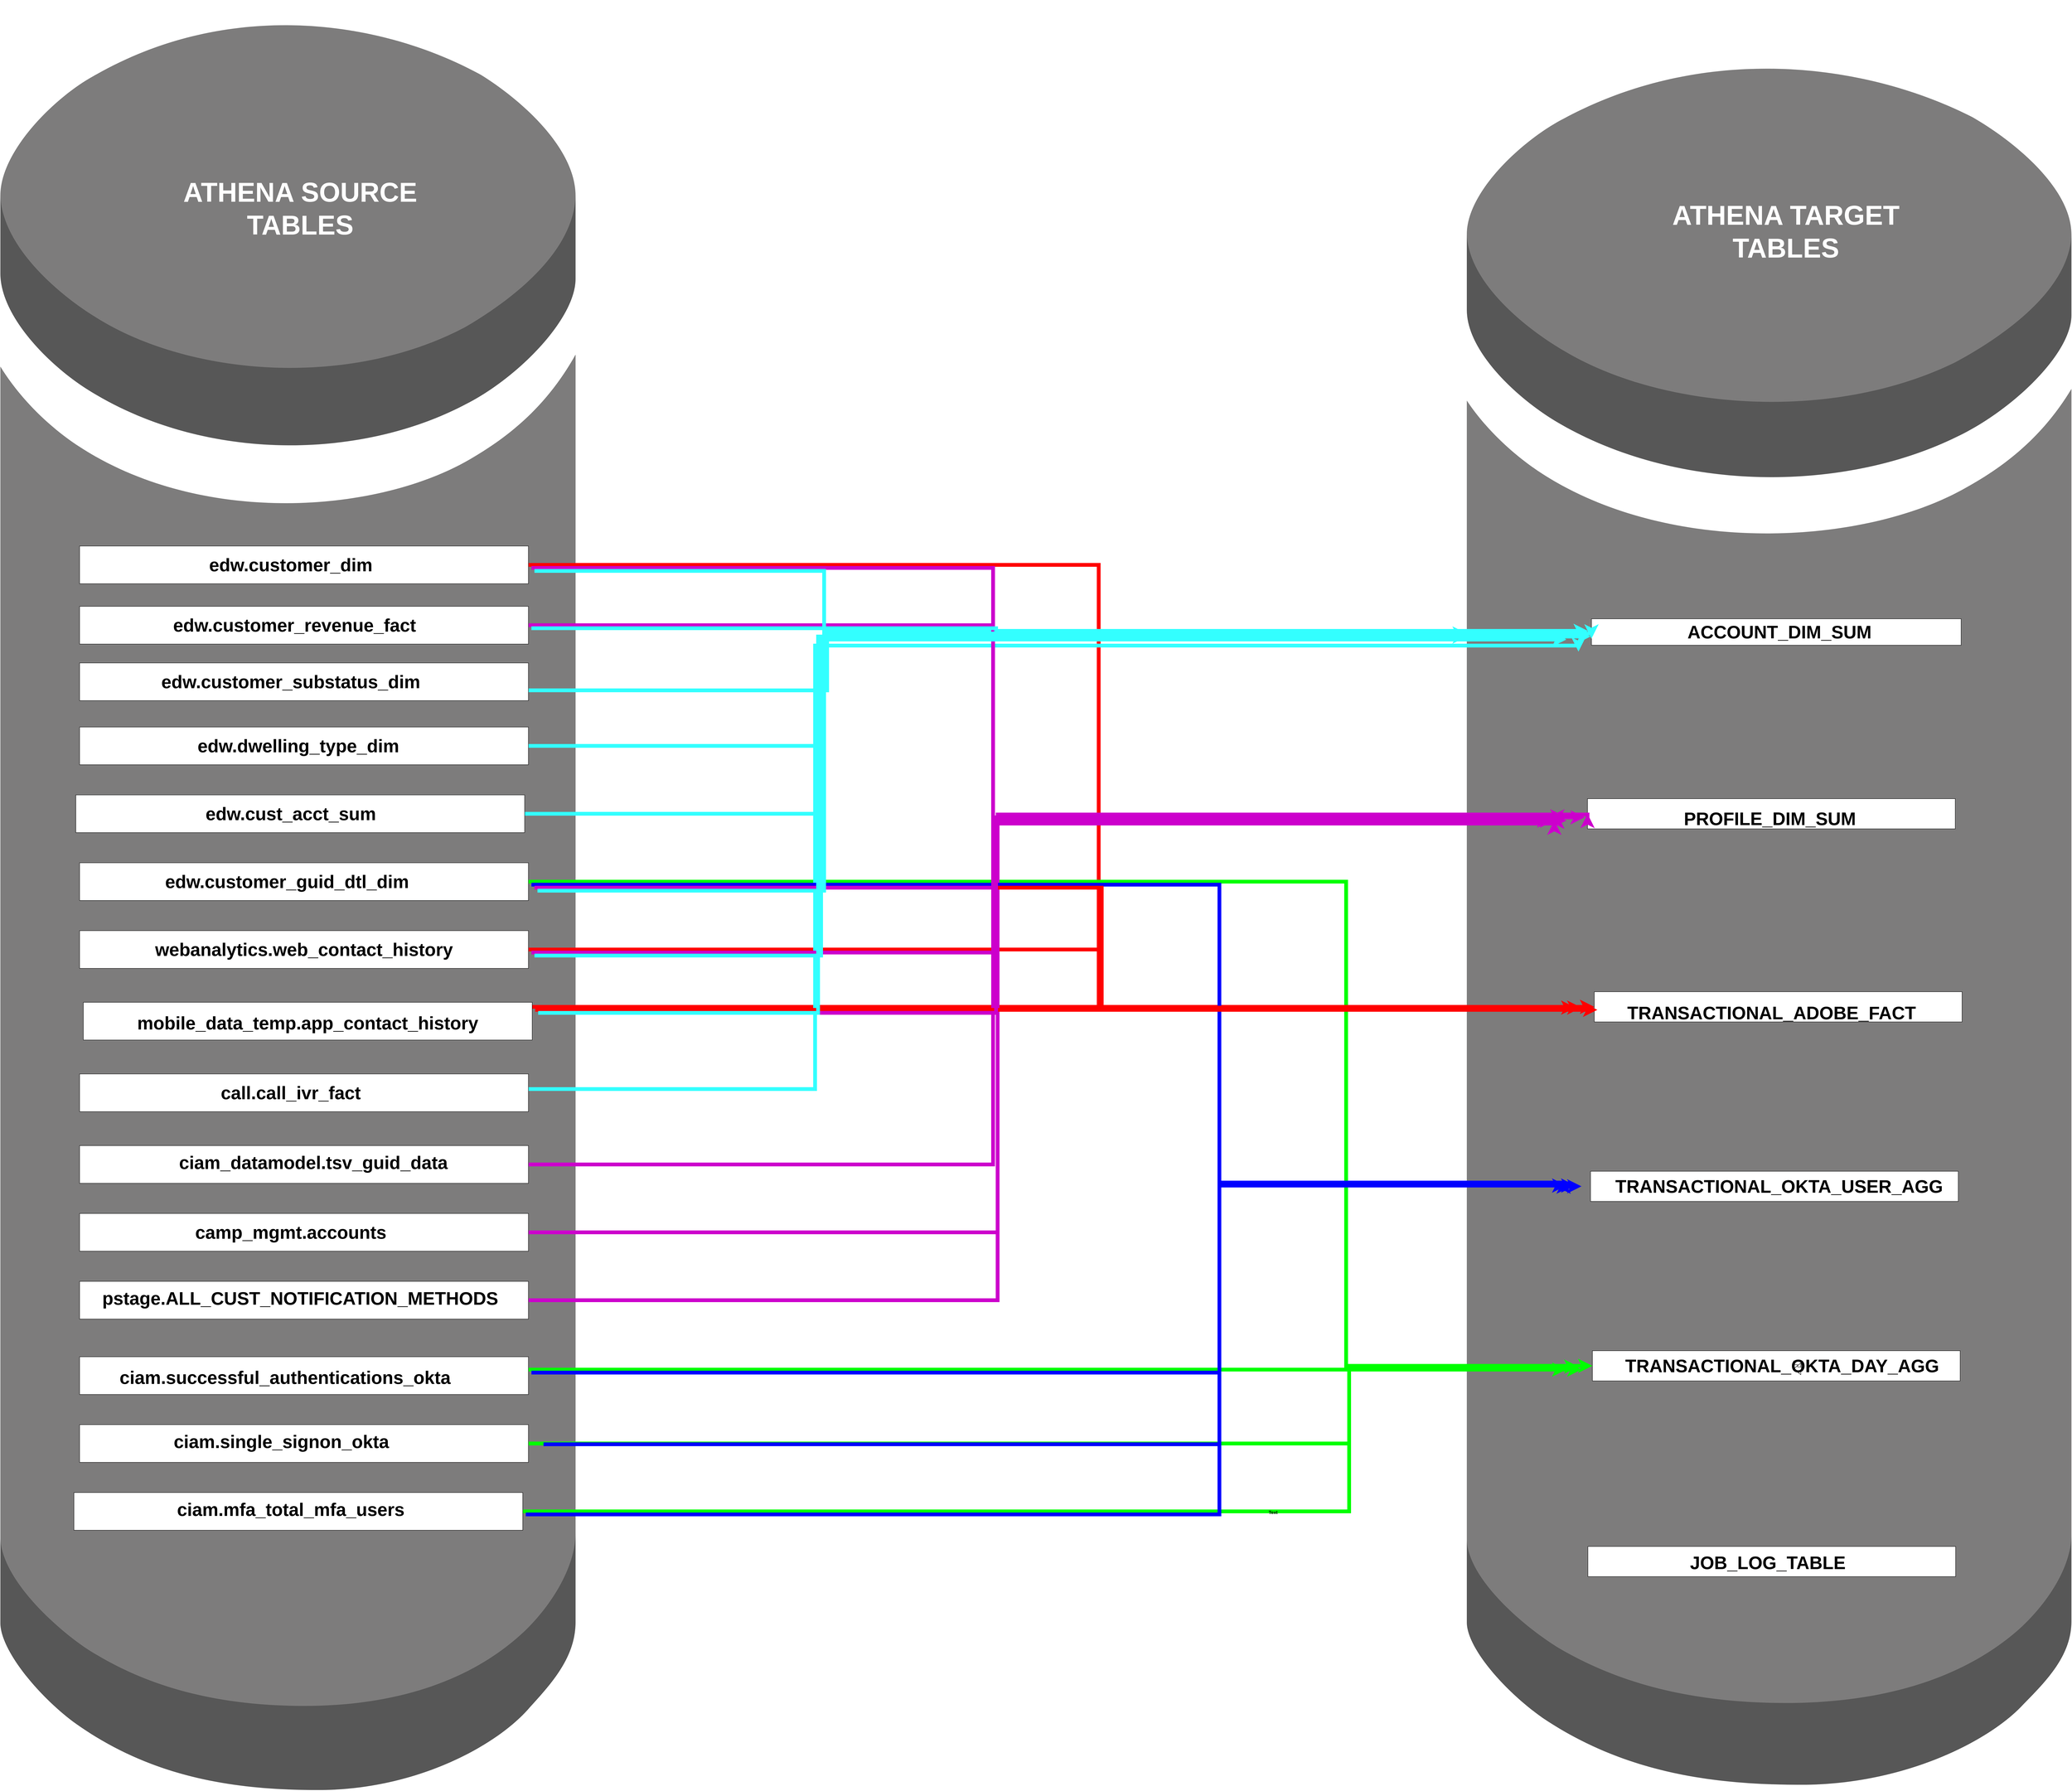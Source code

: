 <mxfile version="25.0.3">
  <diagram name="Page-1" id="evcRz7a2xH0aPITDMIp3">
    <mxGraphModel dx="5736" dy="4668" grid="1" gridSize="8" guides="1" tooltips="1" connect="1" arrows="1" fold="1" page="1" pageScale="1" pageWidth="1600" pageHeight="900" math="0" shadow="0">
      <root>
        <mxCell id="0" />
        <mxCell id="1" parent="0" />
        <mxCell id="Pq7IYaPup6Ngsr3kLZBk-2" value="" style="outlineConnect=0;dashed=0;verticalLabelPosition=bottom;verticalAlign=top;align=center;html=1;shape=mxgraph.aws3.generic_database;fillColor=#7D7C7C;gradientColor=none;fontStyle=1" parent="1" vertex="1">
          <mxGeometry x="2568" y="-2250" width="1603" height="4616" as="geometry" />
        </mxCell>
        <mxCell id="Pq7IYaPup6Ngsr3kLZBk-77" value="" style="rounded=0;whiteSpace=wrap;html=1;" parent="1" vertex="1">
          <mxGeometry x="2901" y="1214" width="975" height="80" as="geometry" />
        </mxCell>
        <mxCell id="Pq7IYaPup6Ngsr3kLZBk-76" value="" style="rounded=0;whiteSpace=wrap;html=1;" parent="1" vertex="1">
          <mxGeometry x="2896" y="738" width="975" height="80" as="geometry" />
        </mxCell>
        <mxCell id="Pq7IYaPup6Ngsr3kLZBk-75" value="" style="rounded=0;whiteSpace=wrap;html=1;" parent="1" vertex="1">
          <mxGeometry x="2906" y="262" width="975" height="80" as="geometry" />
        </mxCell>
        <mxCell id="Pq7IYaPup6Ngsr3kLZBk-74" value="" style="rounded=0;whiteSpace=wrap;html=1;" parent="1" vertex="1">
          <mxGeometry x="2888" y="-250" width="975" height="80" as="geometry" />
        </mxCell>
        <mxCell id="Pq7IYaPup6Ngsr3kLZBk-5" value="&lt;blockquote style=&quot;margin: 0 0 0 40px; border: none; padding: 0px;&quot;&gt;&lt;font style=&quot;font-size: 48px;&quot;&gt;PROFILE_DIM_SUM&lt;/font&gt;&lt;/blockquote&gt;" style="text;html=1;align=center;verticalAlign=middle;resizable=0;points=[];autosize=1;strokeColor=none;fillColor=none;fontStyle=1;labelBackgroundColor=none;fontColor=default;" parent="1" vertex="1">
          <mxGeometry x="3090.5" y="-232" width="520" height="70" as="geometry" />
        </mxCell>
        <mxCell id="Pq7IYaPup6Ngsr3kLZBk-3" value="" style="outlineConnect=0;dashed=0;verticalLabelPosition=bottom;verticalAlign=top;align=center;html=1;shape=mxgraph.aws3.generic_database;fillColor=#7D7C7C;gradientColor=none;fontStyle=1" parent="1" vertex="1">
          <mxGeometry x="-1320" y="-2367" width="1525" height="4747" as="geometry" />
        </mxCell>
        <mxCell id="Pq7IYaPup6Ngsr3kLZBk-8" value="&lt;font style=&quot;font-size: 48px;&quot;&gt;TRANSACTIONAL_ADOBE_FACT&lt;/font&gt;" style="text;strokeColor=none;align=center;fillColor=none;html=1;verticalAlign=middle;whiteSpace=wrap;rounded=0;fontStyle=1;fontColor=#000000;" parent="1" vertex="1">
          <mxGeometry x="3320.5" y="-7" width="110" height="650" as="geometry" />
        </mxCell>
        <mxCell id="Pq7IYaPup6Ngsr3kLZBk-11" value="&lt;font style=&quot;font-size: 48px;&quot;&gt;TRANSACTIONAL_OKTA_DAY_AGG&lt;/font&gt;" style="text;strokeColor=none;align=center;fillColor=none;html=1;verticalAlign=middle;whiteSpace=wrap;rounded=0;fontStyle=1" parent="1" vertex="1">
          <mxGeometry x="3374" y="1239" width="60" height="30" as="geometry" />
        </mxCell>
        <mxCell id="Pq7IYaPup6Ngsr3kLZBk-13" value="&lt;font style=&quot;font-size: 48px;&quot;&gt;TRANSACTIONAL_OKTA_USER_AGG&lt;/font&gt;" style="text;strokeColor=none;align=center;fillColor=none;html=1;verticalAlign=middle;whiteSpace=wrap;rounded=0;fontStyle=1" parent="1" vertex="1">
          <mxGeometry x="3365.5" y="763" width="60" height="30" as="geometry" />
        </mxCell>
        <mxCell id="Pq7IYaPup6Ngsr3kLZBk-19" style="edgeStyle=orthogonalEdgeStyle;rounded=0;orthogonalLoop=1;jettySize=auto;html=1;exitX=0.5;exitY=1;exitDx=0;exitDy=0;fontStyle=1" parent="1" edge="1">
          <mxGeometry relative="1" as="geometry">
            <mxPoint x="830" y="530" as="sourcePoint" />
            <mxPoint x="830" y="530" as="targetPoint" />
          </mxGeometry>
        </mxCell>
        <mxCell id="Pq7IYaPup6Ngsr3kLZBk-189" value="" style="edgeStyle=orthogonalEdgeStyle;shape=connector;rounded=0;orthogonalLoop=1;jettySize=auto;html=1;strokeColor=#FF0000;strokeWidth=10;align=center;verticalAlign=middle;fontFamily=Helvetica;fontSize=12;fontColor=default;fontStyle=1;labelBackgroundColor=none;autosize=1;resizable=0;endArrow=classic;entryX=0;entryY=0.5;entryDx=0;entryDy=0;" parent="1" source="Pq7IYaPup6Ngsr3kLZBk-23" target="Pq7IYaPup6Ngsr3kLZBk-75" edge="1">
          <mxGeometry relative="1" as="geometry">
            <mxPoint x="160" y="-870" as="targetPoint" />
            <Array as="points">
              <mxPoint x="1592" y="-870" />
              <mxPoint x="1592" y="302" />
            </Array>
          </mxGeometry>
        </mxCell>
        <mxCell id="Pq7IYaPup6Ngsr3kLZBk-23" value="" style="rounded=0;whiteSpace=wrap;html=1;fontStyle=1" parent="1" vertex="1">
          <mxGeometry x="-1110" y="-920" width="1190" height="100" as="geometry" />
        </mxCell>
        <mxCell id="Pq7IYaPup6Ngsr3kLZBk-197" value="" style="edgeStyle=orthogonalEdgeStyle;shape=connector;rounded=0;orthogonalLoop=1;jettySize=auto;html=1;strokeColor=#CC00CC;strokeWidth=10;align=center;verticalAlign=middle;fontFamily=Helvetica;fontSize=12;fontColor=default;fontStyle=1;labelBackgroundColor=none;autosize=1;resizable=0;endArrow=classic;" parent="1" source="Pq7IYaPup6Ngsr3kLZBk-24" edge="1">
          <mxGeometry relative="1" as="geometry">
            <mxPoint x="2832" y="-192" as="targetPoint" />
            <Array as="points">
              <mxPoint x="1312" y="-710" />
              <mxPoint x="1312" y="-192" />
            </Array>
          </mxGeometry>
        </mxCell>
        <mxCell id="Pq7IYaPup6Ngsr3kLZBk-24" value="" style="rounded=0;whiteSpace=wrap;html=1;fontStyle=1" parent="1" vertex="1">
          <mxGeometry x="-1110" y="-760" width="1190" height="100" as="geometry" />
        </mxCell>
        <mxCell id="Pq7IYaPup6Ngsr3kLZBk-215" value="" style="edgeStyle=orthogonalEdgeStyle;shape=connector;rounded=0;orthogonalLoop=1;jettySize=auto;html=1;strokeColor=#33FFFF;strokeWidth=10;align=center;verticalAlign=middle;fontFamily=Helvetica;fontSize=12;fontColor=default;fontStyle=1;labelBackgroundColor=none;autosize=1;resizable=0;endArrow=classic;entryX=0;entryY=0.5;entryDx=0;entryDy=0;" parent="1" edge="1">
          <mxGeometry relative="1" as="geometry">
            <mxPoint x="-316" y="-537.33" as="sourcePoint" />
            <mxPoint x="2889.0" y="-695.0" as="targetPoint" />
            <Array as="points">
              <mxPoint x="872" y="-537" />
              <mxPoint x="872" y="-695" />
            </Array>
          </mxGeometry>
        </mxCell>
        <mxCell id="Pq7IYaPup6Ngsr3kLZBk-25" value="" style="rounded=0;whiteSpace=wrap;html=1;fontStyle=1" parent="1" vertex="1">
          <mxGeometry x="-1110" y="-610" width="1190" height="100" as="geometry" />
        </mxCell>
        <mxCell id="Pq7IYaPup6Ngsr3kLZBk-217" value="" style="edgeStyle=orthogonalEdgeStyle;shape=connector;rounded=0;orthogonalLoop=1;jettySize=auto;html=1;strokeColor=#33FFFF;strokeWidth=10;align=center;verticalAlign=middle;fontFamily=Helvetica;fontSize=12;fontColor=default;fontStyle=1;labelBackgroundColor=none;autosize=1;resizable=0;endArrow=classic;" parent="1" source="Pq7IYaPup6Ngsr3kLZBk-26" edge="1">
          <mxGeometry relative="1" as="geometry">
            <mxPoint x="2896" y="-680" as="targetPoint" />
            <Array as="points">
              <mxPoint x="864" y="-390" />
              <mxPoint x="864" y="-688" />
              <mxPoint x="2640" y="-688" />
              <mxPoint x="2640" y="-680" />
            </Array>
          </mxGeometry>
        </mxCell>
        <mxCell id="Pq7IYaPup6Ngsr3kLZBk-26" value="" style="rounded=0;whiteSpace=wrap;html=1;fontStyle=1" parent="1" vertex="1">
          <mxGeometry x="-1110" y="-440" width="1190" height="100" as="geometry" />
        </mxCell>
        <mxCell id="Pq7IYaPup6Ngsr3kLZBk-219" value="" style="edgeStyle=orthogonalEdgeStyle;shape=connector;rounded=0;orthogonalLoop=1;jettySize=auto;html=1;strokeColor=#33FFFF;strokeWidth=10;align=center;verticalAlign=middle;fontFamily=Helvetica;fontSize=12;fontColor=default;fontStyle=1;labelBackgroundColor=none;autosize=1;resizable=0;endArrow=classic;" parent="1" source="Pq7IYaPup6Ngsr3kLZBk-27" target="Pq7IYaPup6Ngsr3kLZBk-2" edge="1">
          <mxGeometry relative="1" as="geometry">
            <mxPoint x="705" y="-210" as="targetPoint" />
            <Array as="points">
              <mxPoint x="864" y="-210" />
              <mxPoint x="864" y="-688" />
            </Array>
          </mxGeometry>
        </mxCell>
        <mxCell id="Pq7IYaPup6Ngsr3kLZBk-27" value="" style="rounded=0;whiteSpace=wrap;html=1;fontStyle=1" parent="1" vertex="1">
          <mxGeometry x="-1120" y="-260" width="1190" height="100" as="geometry" />
        </mxCell>
        <mxCell id="Pq7IYaPup6Ngsr3kLZBk-169" value="" style="edgeStyle=orthogonalEdgeStyle;rounded=0;orthogonalLoop=1;jettySize=auto;html=1;fontFamily=Helvetica;fontSize=12;fontColor=default;fontStyle=1;labelBackgroundColor=none;autosize=1;resizable=0;strokeWidth=10;strokeColor=#00FF00;" parent="1" source="Pq7IYaPup6Ngsr3kLZBk-28" edge="1">
          <mxGeometry relative="1" as="geometry">
            <mxPoint x="2864" y="1256" as="targetPoint" />
            <Array as="points">
              <mxPoint x="2248" y="-30" />
              <mxPoint x="2248" y="1256" />
            </Array>
          </mxGeometry>
        </mxCell>
        <mxCell id="Pq7IYaPup6Ngsr3kLZBk-28" value="" style="rounded=0;whiteSpace=wrap;html=1;fontStyle=1" parent="1" vertex="1">
          <mxGeometry x="-1110" y="-80" width="1190" height="100" as="geometry" />
        </mxCell>
        <mxCell id="Pq7IYaPup6Ngsr3kLZBk-192" value="" style="edgeStyle=orthogonalEdgeStyle;shape=connector;rounded=0;orthogonalLoop=1;jettySize=auto;html=1;strokeColor=#FF0000;strokeWidth=10;align=center;verticalAlign=middle;fontFamily=Helvetica;fontSize=12;fontColor=default;fontStyle=1;labelBackgroundColor=none;autosize=1;resizable=0;endArrow=classic;" parent="1" source="Pq7IYaPup6Ngsr3kLZBk-29" edge="1">
          <mxGeometry relative="1" as="geometry">
            <mxPoint x="2856" y="304" as="targetPoint" />
            <Array as="points">
              <mxPoint x="1592" y="150" />
              <mxPoint x="1592" y="304" />
            </Array>
          </mxGeometry>
        </mxCell>
        <mxCell id="Pq7IYaPup6Ngsr3kLZBk-29" value="" style="rounded=0;whiteSpace=wrap;html=1;fontStyle=1" parent="1" vertex="1">
          <mxGeometry x="-1110" y="100" width="1190" height="100" as="geometry" />
        </mxCell>
        <mxCell id="Pq7IYaPup6Ngsr3kLZBk-194" value="" style="edgeStyle=orthogonalEdgeStyle;shape=connector;rounded=0;orthogonalLoop=1;jettySize=auto;html=1;strokeColor=#FF0000;strokeWidth=10;align=center;verticalAlign=middle;fontFamily=Helvetica;fontSize=12;fontColor=default;fontStyle=1;labelBackgroundColor=none;autosize=1;resizable=0;endArrow=classic;" parent="1" source="Pq7IYaPup6Ngsr3kLZBk-30" target="Pq7IYaPup6Ngsr3kLZBk-75" edge="1">
          <mxGeometry relative="1" as="geometry">
            <mxPoint x="725" y="340" as="targetPoint" />
            <Array as="points">
              <mxPoint x="800" y="302" />
              <mxPoint x="800" y="302" />
            </Array>
          </mxGeometry>
        </mxCell>
        <mxCell id="Pq7IYaPup6Ngsr3kLZBk-30" value="" style="rounded=0;whiteSpace=wrap;html=1;fontStyle=1" parent="1" vertex="1">
          <mxGeometry x="-1100" y="290" width="1190" height="100" as="geometry" />
        </mxCell>
        <mxCell id="Pq7IYaPup6Ngsr3kLZBk-225" value="" style="edgeStyle=orthogonalEdgeStyle;shape=connector;rounded=0;orthogonalLoop=1;jettySize=auto;html=1;strokeColor=#33FFFF;strokeWidth=10;align=center;verticalAlign=middle;fontFamily=Helvetica;fontSize=12;fontColor=default;fontStyle=1;labelBackgroundColor=none;autosize=1;resizable=0;endArrow=classic;" parent="1" source="Pq7IYaPup6Ngsr3kLZBk-31" edge="1">
          <mxGeometry relative="1" as="geometry">
            <mxPoint x="2864" y="-640" as="targetPoint" />
            <Array as="points">
              <mxPoint x="840" y="520" />
              <mxPoint x="840" y="-656" />
            </Array>
          </mxGeometry>
        </mxCell>
        <mxCell id="Pq7IYaPup6Ngsr3kLZBk-31" value="" style="rounded=0;whiteSpace=wrap;html=1;fontStyle=1" parent="1" vertex="1">
          <mxGeometry x="-1110" y="480" width="1190" height="100" as="geometry" />
        </mxCell>
        <mxCell id="Pq7IYaPup6Ngsr3kLZBk-199" style="edgeStyle=orthogonalEdgeStyle;shape=connector;rounded=0;orthogonalLoop=1;jettySize=auto;html=1;strokeColor=#CC00CC;strokeWidth=10;align=center;verticalAlign=middle;fontFamily=Helvetica;fontSize=12;fontColor=default;fontStyle=1;labelBackgroundColor=none;autosize=1;resizable=0;endArrow=classic;" parent="1" source="Pq7IYaPup6Ngsr3kLZBk-32" edge="1">
          <mxGeometry relative="1" as="geometry">
            <mxPoint x="2800" y="-192" as="targetPoint" />
            <Array as="points">
              <mxPoint x="1312" y="720" />
              <mxPoint x="1312" y="-192" />
            </Array>
          </mxGeometry>
        </mxCell>
        <mxCell id="Pq7IYaPup6Ngsr3kLZBk-32" value="" style="rounded=0;whiteSpace=wrap;html=1;fontStyle=1" parent="1" vertex="1">
          <mxGeometry x="-1110" y="670" width="1190" height="100" as="geometry" />
        </mxCell>
        <mxCell id="Pq7IYaPup6Ngsr3kLZBk-201" value="" style="edgeStyle=orthogonalEdgeStyle;shape=connector;rounded=0;orthogonalLoop=1;jettySize=auto;html=1;strokeColor=#CC00CC;strokeWidth=10;align=center;verticalAlign=middle;fontFamily=Helvetica;fontSize=12;fontColor=default;fontStyle=1;labelBackgroundColor=none;autosize=1;resizable=0;endArrow=classic;" parent="1" source="Pq7IYaPup6Ngsr3kLZBk-33" edge="1">
          <mxGeometry relative="1" as="geometry">
            <mxPoint x="2808" y="-208" as="targetPoint" />
            <Array as="points">
              <mxPoint x="1324" y="900" />
              <mxPoint x="1324" y="-184" />
            </Array>
          </mxGeometry>
        </mxCell>
        <mxCell id="Pq7IYaPup6Ngsr3kLZBk-33" value="" style="rounded=0;whiteSpace=wrap;html=1;fontStyle=1" parent="1" vertex="1">
          <mxGeometry x="-1110" y="850" width="1190" height="100" as="geometry" />
        </mxCell>
        <mxCell id="Pq7IYaPup6Ngsr3kLZBk-203" value="" style="edgeStyle=orthogonalEdgeStyle;shape=connector;rounded=0;orthogonalLoop=1;jettySize=auto;html=1;strokeColor=#CC00CC;strokeWidth=10;align=center;verticalAlign=middle;fontFamily=Helvetica;fontSize=12;fontColor=default;fontStyle=1;labelBackgroundColor=none;autosize=1;resizable=0;endArrow=classic;entryX=0;entryY=0.5;entryDx=0;entryDy=0;" parent="1" source="Pq7IYaPup6Ngsr3kLZBk-34" target="Pq7IYaPup6Ngsr3kLZBk-74" edge="1">
          <mxGeometry relative="1" as="geometry">
            <mxPoint x="715" y="1080" as="targetPoint" />
            <Array as="points">
              <mxPoint x="1324" y="1080" />
              <mxPoint x="1324" y="-208" />
              <mxPoint x="2888" y="-208" />
            </Array>
          </mxGeometry>
        </mxCell>
        <mxCell id="Pq7IYaPup6Ngsr3kLZBk-34" value="" style="rounded=0;whiteSpace=wrap;html=1;fontStyle=1" parent="1" vertex="1">
          <mxGeometry x="-1110" y="1030" width="1190" height="100" as="geometry" />
        </mxCell>
        <mxCell id="Pq7IYaPup6Ngsr3kLZBk-175" value="" style="edgeStyle=orthogonalEdgeStyle;rounded=0;orthogonalLoop=1;jettySize=auto;html=1;fontFamily=Helvetica;fontSize=12;fontColor=default;fontStyle=1;labelBackgroundColor=none;autosize=1;resizable=0;strokeWidth=10;fillColor=#00FF00;strokeColor=#00FF00;" parent="1" source="Pq7IYaPup6Ngsr3kLZBk-35" edge="1">
          <mxGeometry relative="1" as="geometry">
            <mxPoint x="2872" y="1264" as="targetPoint" />
            <Array as="points">
              <mxPoint x="784" y="1264" />
              <mxPoint x="784" y="1264" />
            </Array>
          </mxGeometry>
        </mxCell>
        <mxCell id="Pq7IYaPup6Ngsr3kLZBk-35" value="" style="rounded=0;whiteSpace=wrap;html=1;fontStyle=1" parent="1" vertex="1">
          <mxGeometry x="-1110" y="1230" width="1190" height="100" as="geometry" />
        </mxCell>
        <mxCell id="Pq7IYaPup6Ngsr3kLZBk-173" value="" style="edgeStyle=orthogonalEdgeStyle;rounded=0;orthogonalLoop=1;jettySize=auto;html=1;fontFamily=Helvetica;fontSize=12;fontColor=default;fontStyle=1;labelBackgroundColor=none;autosize=1;resizable=0;strokeWidth=10;fillColor=#00FF00;strokeColor=#00FF00;" parent="1" source="Pq7IYaPup6Ngsr3kLZBk-36" edge="1">
          <mxGeometry relative="1" as="geometry">
            <mxPoint x="2832" y="1264" as="targetPoint" />
            <Array as="points">
              <mxPoint x="2256" y="1460" />
              <mxPoint x="2256" y="1264" />
            </Array>
          </mxGeometry>
        </mxCell>
        <mxCell id="Pq7IYaPup6Ngsr3kLZBk-36" value="" style="rounded=0;whiteSpace=wrap;html=1;fontStyle=1" parent="1" vertex="1">
          <mxGeometry x="-1110" y="1410" width="1190" height="100" as="geometry" />
        </mxCell>
        <mxCell id="Pq7IYaPup6Ngsr3kLZBk-37" value="&lt;font style=&quot;font-size: 48px;&quot;&gt;&lt;span style=&quot;&quot;&gt;edw.customer_dim&lt;/span&gt;&lt;/font&gt;" style="text;strokeColor=none;align=center;fillColor=none;html=1;verticalAlign=middle;whiteSpace=wrap;rounded=0;fontStyle=1" parent="1" vertex="1">
          <mxGeometry x="-580" y="-885" width="60" height="30" as="geometry" />
        </mxCell>
        <mxCell id="Pq7IYaPup6Ngsr3kLZBk-38" value="&lt;font style=&quot;font-size: 48px;&quot;&gt;edw.customer_revenue_fact&lt;/font&gt;" style="text;strokeColor=none;align=center;fillColor=none;html=1;verticalAlign=middle;whiteSpace=wrap;rounded=0;fontStyle=1" parent="1" vertex="1">
          <mxGeometry x="-570" y="-725" width="60" height="30" as="geometry" />
        </mxCell>
        <mxCell id="Pq7IYaPup6Ngsr3kLZBk-39" value="&lt;font style=&quot;font-size: 48px;&quot;&gt;&lt;span&gt;edw.customer_substatus_dim&lt;/span&gt;&lt;/font&gt;" style="text;strokeColor=none;align=center;fillColor=none;html=1;verticalAlign=middle;whiteSpace=wrap;rounded=0;fontStyle=1" parent="1" vertex="1">
          <mxGeometry x="-580" y="-575" width="60" height="30" as="geometry" />
        </mxCell>
        <mxCell id="Pq7IYaPup6Ngsr3kLZBk-40" value="&lt;font style=&quot;font-size: 48px;&quot;&gt;&lt;span&gt;edw.dwelling_type_dim&lt;/span&gt;&lt;/font&gt;" style="text;strokeColor=none;align=center;fillColor=none;html=1;verticalAlign=middle;whiteSpace=wrap;rounded=0;fontStyle=1" parent="1" vertex="1">
          <mxGeometry x="-560" y="-405" width="60" height="30" as="geometry" />
        </mxCell>
        <mxCell id="Pq7IYaPup6Ngsr3kLZBk-42" value="&lt;font style=&quot;font-size: 48px;&quot;&gt;&lt;span&gt;edw.cust_acct_sum&lt;/span&gt;&lt;/font&gt;" style="text;strokeColor=none;align=center;fillColor=none;html=1;verticalAlign=middle;whiteSpace=wrap;rounded=0;fontStyle=1" parent="1" vertex="1">
          <mxGeometry x="-580" y="-225" width="60" height="30" as="geometry" />
        </mxCell>
        <mxCell id="Pq7IYaPup6Ngsr3kLZBk-43" value="&lt;font style=&quot;font-size: 48px;&quot;&gt;&lt;span&gt;edw.customer_guid_dtl_dim&lt;/span&gt;&lt;/font&gt;" style="text;strokeColor=none;align=center;fillColor=none;html=1;verticalAlign=middle;whiteSpace=wrap;rounded=0;fontStyle=1" parent="1" vertex="1">
          <mxGeometry x="-590" y="-45" width="60" height="30" as="geometry" />
        </mxCell>
        <mxCell id="Pq7IYaPup6Ngsr3kLZBk-45" value="&lt;font style=&quot;font-size: 48px;&quot;&gt;&lt;span&gt;webanalytics.web_contact_history&lt;/span&gt;&lt;/font&gt;" style="text;strokeColor=none;align=center;fillColor=none;html=1;verticalAlign=middle;whiteSpace=wrap;rounded=0;fontStyle=1" parent="1" vertex="1">
          <mxGeometry x="-545" y="135" width="60" height="30" as="geometry" />
        </mxCell>
        <mxCell id="Pq7IYaPup6Ngsr3kLZBk-47" value="&lt;font style=&quot;font-size: 48px;&quot;&gt;&lt;span&gt;mobile_data_temp.app_contact_history&lt;/span&gt;&lt;/font&gt;" style="text;strokeColor=none;align=center;fillColor=none;html=1;verticalAlign=middle;whiteSpace=wrap;rounded=0;fontStyle=1" parent="1" vertex="1">
          <mxGeometry x="-535" y="330" width="60" height="30" as="geometry" />
        </mxCell>
        <mxCell id="Pq7IYaPup6Ngsr3kLZBk-48" value="&lt;font style=&quot;font-size: 48px;&quot;&gt;&lt;span&gt;call.call_ivr_fact&lt;/span&gt;&lt;/font&gt;" style="text;strokeColor=none;align=center;fillColor=none;html=1;verticalAlign=middle;whiteSpace=wrap;rounded=0;fontStyle=1" parent="1" vertex="1">
          <mxGeometry x="-580" y="515" width="60" height="30" as="geometry" />
        </mxCell>
        <mxCell id="Pq7IYaPup6Ngsr3kLZBk-49" value="&lt;font style=&quot;font-size: 48px;&quot;&gt;&lt;span&gt;ciam_datamodel.tsv_guid_data&lt;/span&gt;&lt;/font&gt;" style="text;strokeColor=none;align=center;fillColor=none;html=1;verticalAlign=middle;whiteSpace=wrap;rounded=0;fontStyle=1" parent="1" vertex="1">
          <mxGeometry x="-520" y="700" width="60" height="30" as="geometry" />
        </mxCell>
        <mxCell id="Pq7IYaPup6Ngsr3kLZBk-50" value="&lt;span&gt;&lt;font style=&quot;font-size: 48px;&quot;&gt;camp_mgmt.accounts&lt;/font&gt;&lt;/span&gt;" style="text;strokeColor=none;align=center;fillColor=none;html=1;verticalAlign=middle;whiteSpace=wrap;rounded=0;fontStyle=1" parent="1" vertex="1">
          <mxGeometry x="-580" y="885" width="60" height="30" as="geometry" />
        </mxCell>
        <mxCell id="Pq7IYaPup6Ngsr3kLZBk-51" value="&lt;span&gt;&lt;font style=&quot;font-size: 48px;&quot;&gt;pstage.ALL_CUST_NOTIFICATION_METHODS&lt;/font&gt;&lt;/span&gt;" style="text;strokeColor=none;align=center;fillColor=none;html=1;verticalAlign=middle;whiteSpace=wrap;rounded=0;fontStyle=1" parent="1" vertex="1">
          <mxGeometry x="-555" y="1060" width="60" height="30" as="geometry" />
        </mxCell>
        <mxCell id="Pq7IYaPup6Ngsr3kLZBk-52" value="&lt;font style=&quot;font-size: 48px;&quot;&gt;&lt;span&gt;ciam.successful_authentications_okta&lt;/span&gt;&lt;/font&gt;" style="text;strokeColor=none;align=center;fillColor=none;html=1;verticalAlign=middle;whiteSpace=wrap;rounded=0;fontStyle=1" parent="1" vertex="1">
          <mxGeometry x="-595" y="1270" width="60" height="30" as="geometry" />
        </mxCell>
        <mxCell id="Pq7IYaPup6Ngsr3kLZBk-53" value="&lt;span&gt;&lt;font style=&quot;font-size: 48px;&quot;&gt;ciam.single_signon_okta&lt;/font&gt;&lt;/span&gt;" style="text;strokeColor=none;align=center;fillColor=none;html=1;verticalAlign=middle;whiteSpace=wrap;rounded=0;fontStyle=1" parent="1" vertex="1">
          <mxGeometry x="-605" y="1440" width="60" height="30" as="geometry" />
        </mxCell>
        <mxCell id="Pq7IYaPup6Ngsr3kLZBk-167" value="" style="edgeStyle=orthogonalEdgeStyle;rounded=0;orthogonalLoop=1;jettySize=auto;html=1;fontFamily=Helvetica;fontSize=12;fontColor=default;fontStyle=1;labelBackgroundColor=none;autosize=1;resizable=0;strokeWidth=10;entryX=0;entryY=0.5;entryDx=0;entryDy=0;fillColor=#00FF00;strokeColor=#00FF00;" parent="1" source="Pq7IYaPup6Ngsr3kLZBk-54" target="Pq7IYaPup6Ngsr3kLZBk-77" edge="1">
          <mxGeometry relative="1" as="geometry">
            <mxPoint x="700" y="1640" as="targetPoint" />
            <Array as="points">
              <mxPoint x="2256" y="1640" />
              <mxPoint x="2256" y="1254" />
            </Array>
          </mxGeometry>
        </mxCell>
        <mxCell id="Pq7IYaPup6Ngsr3kLZBk-185" value="Text" style="edgeLabel;html=1;align=center;verticalAlign=middle;resizable=0;points=[];fontFamily=Helvetica;fontSize=12;fontColor=default;fontStyle=1;labelBackgroundColor=none;autosize=1;fillColor=none;gradientColor=none;" parent="Pq7IYaPup6Ngsr3kLZBk-167" vertex="1" connectable="0">
          <mxGeometry x="0.233" y="-3" width="40" height="32" relative="1" as="geometry">
            <mxPoint x="-18" y="-16" as="offset" />
          </mxGeometry>
        </mxCell>
        <mxCell id="Pq7IYaPup6Ngsr3kLZBk-54" value="" style="rounded=0;whiteSpace=wrap;html=1;fontStyle=1" parent="1" vertex="1">
          <mxGeometry x="-1125" y="1590" width="1190" height="100" as="geometry" />
        </mxCell>
        <mxCell id="Pq7IYaPup6Ngsr3kLZBk-55" value="&lt;font style=&quot;font-size: 48px;&quot;&gt;ciam.mfa_total_mfa_users&lt;/font&gt;" style="text;strokeColor=none;align=center;fillColor=none;html=1;verticalAlign=middle;whiteSpace=wrap;rounded=0;fontStyle=1" parent="1" vertex="1">
          <mxGeometry x="-580" y="1620" width="60" height="30" as="geometry" />
        </mxCell>
        <mxCell id="Pq7IYaPup6Ngsr3kLZBk-60" value="" style="rounded=0;whiteSpace=wrap;html=1;" parent="1" vertex="1">
          <mxGeometry x="2898.5" y="-727" width="980" height="70" as="geometry" />
        </mxCell>
        <mxCell id="Pq7IYaPup6Ngsr3kLZBk-61" value="&lt;font color=&quot;#030303&quot; style=&quot;font-size: 48px;&quot;&gt;ACCOUNT_DIM_SUM&lt;/font&gt;" style="text;align=center;html=1;verticalAlign=middle;whiteSpace=wrap;rounded=0;fontStyle=1" parent="1" vertex="1">
          <mxGeometry x="3367" y="-707" width="60" height="30" as="geometry" />
        </mxCell>
        <mxCell id="Pq7IYaPup6Ngsr3kLZBk-141" value="&lt;blockquote style=&quot;margin: 0 0 0 40px; border: none; padding: 0px;&quot;&gt;&lt;blockquote style=&quot;margin: 0 0 0 40px; border: none; padding: 0px;&quot;&gt;&lt;font color=&quot;#ffffff&quot; style=&quot;font-size: 72px;&quot;&gt;ATHENA SOURCE TABLES&lt;/font&gt;&lt;/blockquote&gt;&lt;/blockquote&gt;" style="text;strokeColor=none;align=center;fillColor=none;html=1;verticalAlign=middle;whiteSpace=wrap;rounded=0;fontFamily=Helvetica;fontSize=12;fontColor=default;fontStyle=1;labelBackgroundColor=none;autosize=1;resizable=0;" parent="1" vertex="1">
          <mxGeometry x="-1065" y="-1867" width="1000" height="104" as="geometry" />
        </mxCell>
        <mxCell id="Pq7IYaPup6Ngsr3kLZBk-142" value="&lt;font color=&quot;#ffffff&quot; style=&quot;font-size: 72px;&quot;&gt;ATHENA TARGET TABLES&lt;/font&gt;" style="text;strokeColor=none;align=center;fillColor=none;html=1;verticalAlign=middle;whiteSpace=wrap;rounded=0;fontFamily=Helvetica;fontSize=12;fontColor=default;fontStyle=1;labelBackgroundColor=none;autosize=1;resizable=0;" parent="1" vertex="1">
          <mxGeometry x="2966" y="-1806" width="896" height="104" as="geometry" />
        </mxCell>
        <mxCell id="Pq7IYaPup6Ngsr3kLZBk-144" value="" style="rounded=0;whiteSpace=wrap;html=1;" parent="1" vertex="1">
          <mxGeometry x="2889" y="1733" width="975" height="80" as="geometry" />
        </mxCell>
        <mxCell id="Pq7IYaPup6Ngsr3kLZBk-146" value="&lt;font style=&quot;font-size: 48px;&quot;&gt;JOB_LOG_TABLE&lt;/font&gt;" style="text;strokeColor=none;align=center;fillColor=none;html=1;verticalAlign=middle;whiteSpace=wrap;rounded=0;fontFamily=Helvetica;fontSize=12;fontColor=default;fontStyle=1;labelBackgroundColor=none;autosize=1;resizable=0;" parent="1" vertex="1">
          <mxGeometry x="3156" y="1741" width="420" height="70" as="geometry" />
        </mxCell>
        <mxCell id="Pq7IYaPup6Ngsr3kLZBk-155" style="edgeStyle=orthogonalEdgeStyle;shape=flexArrow;rounded=0;orthogonalLoop=1;jettySize=auto;html=1;fontFamily=Helvetica;fontSize=12;fontColor=default;fontStyle=1;labelBackgroundColor=none;autosize=1;resizable=0;" parent="1" source="Pq7IYaPup6Ngsr3kLZBk-11" target="Pq7IYaPup6Ngsr3kLZBk-11" edge="1">
          <mxGeometry relative="1" as="geometry" />
        </mxCell>
        <mxCell id="Pq7IYaPup6Ngsr3kLZBk-176" value="" style="edgeStyle=orthogonalEdgeStyle;rounded=0;orthogonalLoop=1;jettySize=auto;html=1;fontFamily=Helvetica;fontSize=12;fontColor=default;fontStyle=1;labelBackgroundColor=none;autosize=1;resizable=0;strokeWidth=10;strokeColor=#0000FF;" parent="1" edge="1">
          <mxGeometry relative="1" as="geometry">
            <mxPoint x="73" y="1648" as="sourcePoint" />
            <mxPoint x="2856" y="776" as="targetPoint" />
            <Array as="points">
              <mxPoint x="1912" y="1648" />
              <mxPoint x="1912" y="776" />
            </Array>
          </mxGeometry>
        </mxCell>
        <mxCell id="Pq7IYaPup6Ngsr3kLZBk-177" value="" style="edgeStyle=orthogonalEdgeStyle;rounded=0;orthogonalLoop=1;jettySize=auto;html=1;fontFamily=Helvetica;fontSize=12;fontColor=default;fontStyle=1;labelBackgroundColor=none;autosize=1;resizable=0;strokeWidth=10;strokeColor=#0000FF;" parent="1" edge="1">
          <mxGeometry relative="1" as="geometry">
            <mxPoint x="120" y="1462" as="sourcePoint" />
            <mxPoint x="2872" y="778" as="targetPoint" />
            <Array as="points">
              <mxPoint x="1912" y="1462" />
              <mxPoint x="1912" y="770" />
              <mxPoint x="2840" y="770" />
              <mxPoint x="2840" y="778" />
            </Array>
          </mxGeometry>
        </mxCell>
        <mxCell id="Pq7IYaPup6Ngsr3kLZBk-180" value="" style="edgeStyle=orthogonalEdgeStyle;rounded=0;orthogonalLoop=1;jettySize=auto;html=1;fontFamily=Helvetica;fontSize=12;fontColor=default;fontStyle=1;labelBackgroundColor=none;autosize=1;resizable=0;strokeWidth=10;strokeColor=#0000FF;" parent="1" edge="1">
          <mxGeometry relative="1" as="geometry">
            <mxPoint x="88" y="1272" as="sourcePoint" />
            <mxPoint x="2832" y="776" as="targetPoint" />
            <Array as="points">
              <mxPoint x="1912" y="1272" />
              <mxPoint x="1912" y="768" />
              <mxPoint x="2560" y="768" />
              <mxPoint x="2560" y="776" />
            </Array>
          </mxGeometry>
        </mxCell>
        <mxCell id="Pq7IYaPup6Ngsr3kLZBk-183" value="" style="edgeStyle=orthogonalEdgeStyle;rounded=0;orthogonalLoop=1;jettySize=auto;html=1;fontFamily=Helvetica;fontSize=12;fontColor=default;fontStyle=1;labelBackgroundColor=none;autosize=1;resizable=0;strokeWidth=10;entryX=0.16;entryY=0.652;entryDx=0;entryDy=0;entryPerimeter=0;strokeColor=#0000FF;fillColor=#0000FF;" parent="1" target="Pq7IYaPup6Ngsr3kLZBk-2" edge="1">
          <mxGeometry relative="1" as="geometry">
            <mxPoint x="88" y="-22" as="sourcePoint" />
            <mxPoint x="2600" y="768" as="targetPoint" />
            <Array as="points">
              <mxPoint x="1912" y="-22" />
              <mxPoint x="1912" y="768" />
              <mxPoint x="2825" y="768" />
            </Array>
          </mxGeometry>
        </mxCell>
        <mxCell id="Pq7IYaPup6Ngsr3kLZBk-190" value="" style="edgeStyle=orthogonalEdgeStyle;rounded=0;orthogonalLoop=1;jettySize=auto;html=1;fontFamily=Helvetica;fontSize=12;fontColor=default;fontStyle=1;labelBackgroundColor=none;autosize=1;resizable=0;strokeWidth=10;strokeColor=#FF0000;fillColor=#0000FF;" parent="1" edge="1">
          <mxGeometry relative="1" as="geometry">
            <mxPoint x="96" y="-14" as="sourcePoint" />
            <mxPoint x="2872" y="304" as="targetPoint" />
            <Array as="points">
              <mxPoint x="1600" y="-14" />
              <mxPoint x="1600" y="304" />
            </Array>
          </mxGeometry>
        </mxCell>
        <mxCell id="Pq7IYaPup6Ngsr3kLZBk-195" value="" style="edgeStyle=orthogonalEdgeStyle;shape=connector;rounded=0;orthogonalLoop=1;jettySize=auto;html=1;strokeColor=#CC00CC;strokeWidth=10;align=center;verticalAlign=middle;fontFamily=Helvetica;fontSize=12;fontColor=default;fontStyle=1;labelBackgroundColor=none;autosize=1;resizable=0;endArrow=classic;entryX=0.195;entryY=0.444;entryDx=0;entryDy=0;entryPerimeter=0;" parent="1" target="Pq7IYaPup6Ngsr3kLZBk-2" edge="1">
          <mxGeometry relative="1" as="geometry">
            <mxPoint x="88" y="-862" as="sourcePoint" />
            <mxPoint x="2504" y="-200" as="targetPoint" />
            <Array as="points">
              <mxPoint x="1312" y="-862" />
              <mxPoint x="1312" y="-200" />
            </Array>
          </mxGeometry>
        </mxCell>
        <mxCell id="Pq7IYaPup6Ngsr3kLZBk-198" value="" style="edgeStyle=orthogonalEdgeStyle;rounded=0;orthogonalLoop=1;jettySize=auto;html=1;fontFamily=Helvetica;fontSize=12;fontColor=default;fontStyle=1;labelBackgroundColor=none;autosize=1;resizable=0;strokeWidth=10;strokeColor=#CC00CC;fillColor=#0000FF;" parent="1" edge="1">
          <mxGeometry relative="1" as="geometry">
            <mxPoint x="96" y="-14" as="sourcePoint" />
            <mxPoint x="2792" y="-192" as="targetPoint" />
            <Array as="points">
              <mxPoint x="1312" y="-14" />
              <mxPoint x="1312" y="-192" />
            </Array>
          </mxGeometry>
        </mxCell>
        <mxCell id="Pq7IYaPup6Ngsr3kLZBk-204" value="" style="edgeStyle=orthogonalEdgeStyle;shape=connector;rounded=0;orthogonalLoop=1;jettySize=auto;html=1;strokeColor=#CC00CC;strokeWidth=10;align=center;verticalAlign=middle;fontFamily=Helvetica;fontSize=12;fontColor=default;fontStyle=1;labelBackgroundColor=none;autosize=1;resizable=0;endArrow=classic;" parent="1" edge="1">
          <mxGeometry relative="1" as="geometry">
            <mxPoint x="88" y="158" as="sourcePoint" />
            <mxPoint x="2800" y="-192" as="targetPoint" />
            <Array as="points">
              <mxPoint x="1320" y="158" />
              <mxPoint x="1320" y="-184" />
            </Array>
          </mxGeometry>
        </mxCell>
        <mxCell id="Pq7IYaPup6Ngsr3kLZBk-205" value="" style="edgeStyle=orthogonalEdgeStyle;shape=connector;rounded=0;orthogonalLoop=1;jettySize=auto;html=1;strokeColor=#FF0000;strokeWidth=10;align=center;verticalAlign=middle;fontFamily=Helvetica;fontSize=12;fontColor=default;fontStyle=1;labelBackgroundColor=none;autosize=1;resizable=0;endArrow=classic;" parent="1" edge="1">
          <mxGeometry relative="1" as="geometry">
            <mxPoint x="98" y="310" as="sourcePoint" />
            <mxPoint x="2914" y="310" as="targetPoint" />
            <Array as="points">
              <mxPoint x="808" y="310" />
              <mxPoint x="808" y="310" />
            </Array>
          </mxGeometry>
        </mxCell>
        <mxCell id="Pq7IYaPup6Ngsr3kLZBk-211" value="" style="edgeStyle=orthogonalEdgeStyle;shape=connector;rounded=0;orthogonalLoop=1;jettySize=auto;html=1;strokeColor=#CC00CC;strokeWidth=10;align=center;verticalAlign=middle;fontFamily=Helvetica;fontSize=12;fontColor=default;fontStyle=1;labelBackgroundColor=none;autosize=1;resizable=0;endArrow=classic;" parent="1" edge="1">
          <mxGeometry relative="1" as="geometry">
            <mxPoint x="106" y="318" as="sourcePoint" />
            <mxPoint x="2808" y="-184" as="targetPoint" />
            <Array as="points">
              <mxPoint x="1320" y="318" />
              <mxPoint x="1320" y="-192" />
            </Array>
          </mxGeometry>
        </mxCell>
        <mxCell id="Pq7IYaPup6Ngsr3kLZBk-212" value="" style="edgeStyle=orthogonalEdgeStyle;shape=connector;rounded=0;orthogonalLoop=1;jettySize=auto;html=1;strokeColor=#33FFFF;strokeWidth=10;align=center;verticalAlign=middle;fontFamily=Helvetica;fontSize=12;fontColor=default;fontStyle=1;labelBackgroundColor=none;autosize=1;resizable=0;endArrow=classic;entryX=0;entryY=0.75;entryDx=0;entryDy=0;" parent="1" target="Pq7IYaPup6Ngsr3kLZBk-60" edge="1">
          <mxGeometry relative="1" as="geometry">
            <mxPoint x="96" y="-854" as="sourcePoint" />
            <mxPoint x="2368" y="-760" as="targetPoint" />
            <Array as="points">
              <mxPoint x="864" y="-854" />
              <mxPoint x="864" y="-688" />
            </Array>
          </mxGeometry>
        </mxCell>
        <mxCell id="Pq7IYaPup6Ngsr3kLZBk-213" value="" style="edgeStyle=orthogonalEdgeStyle;shape=connector;rounded=0;orthogonalLoop=1;jettySize=auto;html=1;strokeColor=#33FFFF;strokeWidth=10;align=center;verticalAlign=middle;fontFamily=Helvetica;fontSize=12;fontColor=default;fontStyle=1;labelBackgroundColor=none;autosize=1;resizable=0;endArrow=classic;" parent="1" target="Pq7IYaPup6Ngsr3kLZBk-2" edge="1">
          <mxGeometry relative="1" as="geometry">
            <mxPoint x="88" y="-702" as="sourcePoint" />
            <mxPoint x="2840" y="-184" as="targetPoint" />
            <Array as="points">
              <mxPoint x="1320" y="-702" />
              <mxPoint x="1320" y="-680" />
            </Array>
          </mxGeometry>
        </mxCell>
        <mxCell id="Pq7IYaPup6Ngsr3kLZBk-220" value="" style="edgeStyle=orthogonalEdgeStyle;rounded=0;orthogonalLoop=1;jettySize=auto;html=1;fontFamily=Helvetica;fontSize=12;fontColor=default;fontStyle=1;labelBackgroundColor=none;autosize=1;resizable=0;strokeWidth=10;strokeColor=#33FFFF;fillColor=#0000FF;" parent="1" edge="1">
          <mxGeometry relative="1" as="geometry">
            <mxPoint x="104" y="-6" as="sourcePoint" />
            <mxPoint x="2832" y="-672" as="targetPoint" />
            <Array as="points">
              <mxPoint x="864" y="-6" />
              <mxPoint x="864" y="-672" />
            </Array>
          </mxGeometry>
        </mxCell>
        <mxCell id="Pq7IYaPup6Ngsr3kLZBk-221" value="" style="edgeStyle=orthogonalEdgeStyle;shape=connector;rounded=0;orthogonalLoop=1;jettySize=auto;html=1;strokeColor=#33FFFF;strokeWidth=10;align=center;verticalAlign=middle;fontFamily=Helvetica;fontSize=12;fontColor=default;fontStyle=1;labelBackgroundColor=none;autosize=1;resizable=0;endArrow=classic;" parent="1" edge="1">
          <mxGeometry relative="1" as="geometry">
            <mxPoint x="96" y="166" as="sourcePoint" />
            <mxPoint x="2840" y="-680" as="targetPoint" />
            <Array as="points">
              <mxPoint x="856" y="166" />
              <mxPoint x="856" y="-680" />
            </Array>
          </mxGeometry>
        </mxCell>
        <mxCell id="Pq7IYaPup6Ngsr3kLZBk-222" value="" style="edgeStyle=orthogonalEdgeStyle;shape=connector;rounded=0;orthogonalLoop=1;jettySize=auto;html=1;strokeColor=#33FFFF;strokeWidth=10;align=center;verticalAlign=middle;fontFamily=Helvetica;fontSize=12;fontColor=default;fontStyle=1;labelBackgroundColor=none;autosize=1;resizable=0;endArrow=classic;" parent="1" target="Pq7IYaPup6Ngsr3kLZBk-2" edge="1">
          <mxGeometry relative="1" as="geometry">
            <mxPoint x="106" y="318" as="sourcePoint" />
            <mxPoint x="2922" y="318" as="targetPoint" />
            <Array as="points">
              <mxPoint x="848" y="318" />
              <mxPoint x="848" y="-680" />
            </Array>
          </mxGeometry>
        </mxCell>
      </root>
    </mxGraphModel>
  </diagram>
</mxfile>
